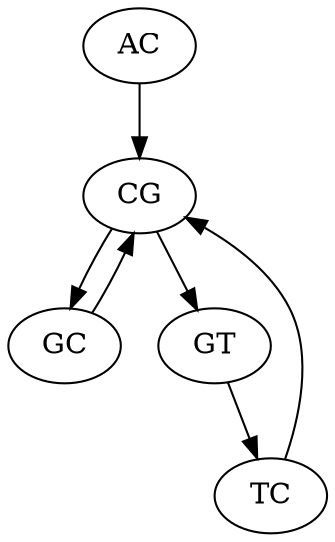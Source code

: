 // De bruijin graph
digraph {
	CG
	GC
	TC
	GT
	AC
	AC -> CG
	CG -> GC
	GC -> CG
	CG -> GT
	GT -> TC
	TC -> CG
}
